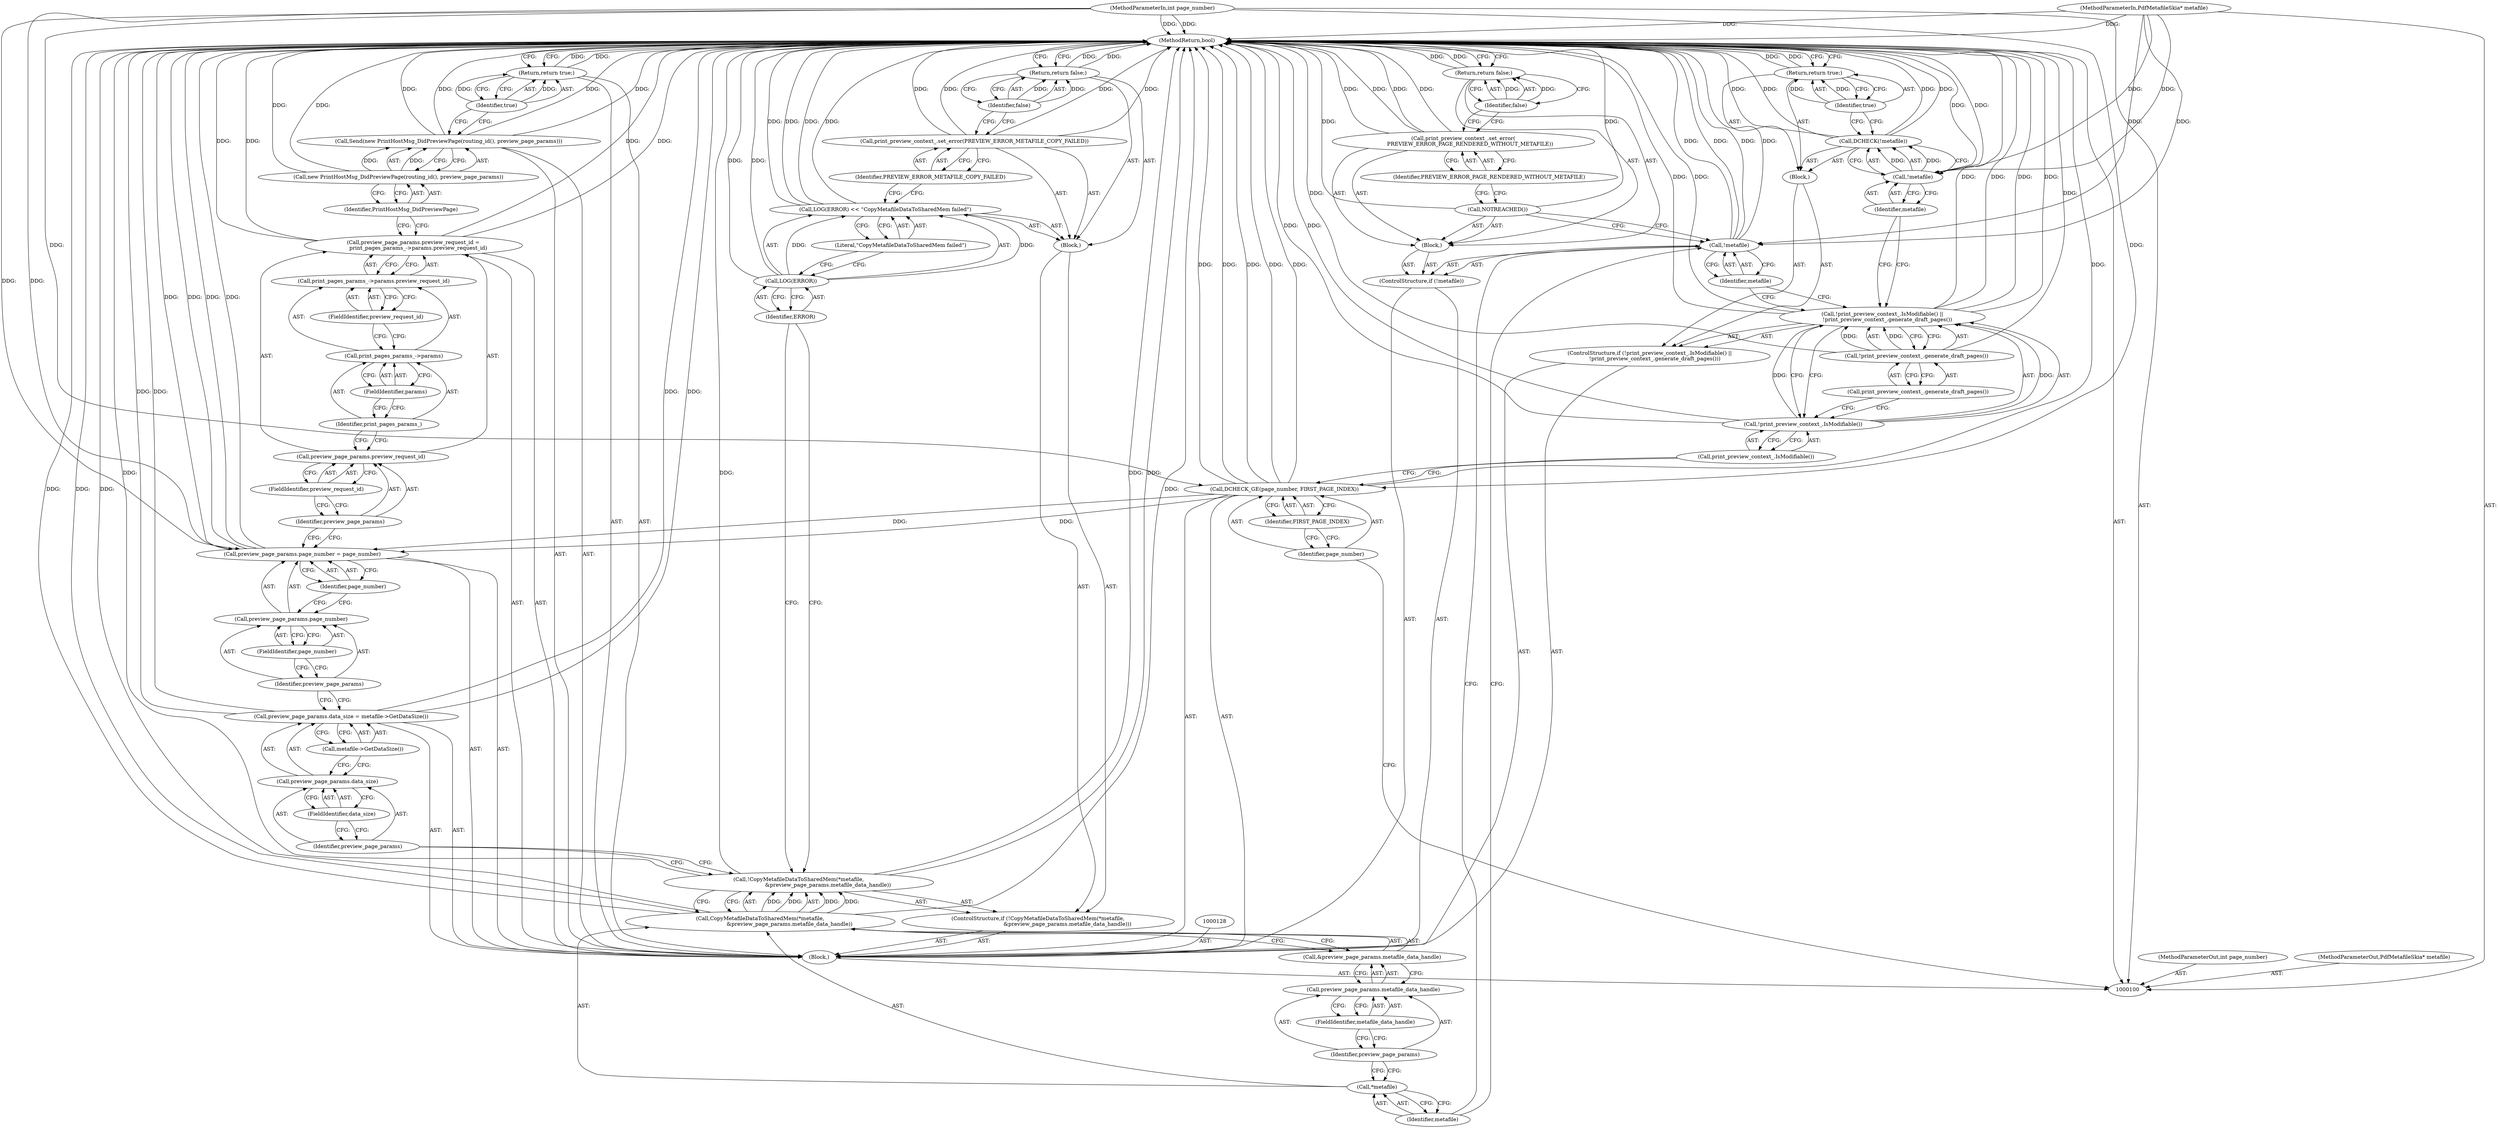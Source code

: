 digraph "1_Chrome_673ce95d481ea9368c4d4d43ac756ba1d6d9e608_2" {
"1000171" [label="(MethodReturn,bool)"];
"1000101" [label="(MethodParameterIn,int page_number)"];
"1000259" [label="(MethodParameterOut,int page_number)"];
"1000122" [label="(Block,)"];
"1000119" [label="(ControlStructure,if (!metafile))"];
"1000120" [label="(Call,!metafile)"];
"1000121" [label="(Identifier,metafile)"];
"1000123" [label="(Call,NOTREACHED())"];
"1000124" [label="(Call,print_preview_context_.set_error(\n        PREVIEW_ERROR_PAGE_RENDERED_WITHOUT_METAFILE))"];
"1000125" [label="(Identifier,PREVIEW_ERROR_PAGE_RENDERED_WITHOUT_METAFILE)"];
"1000127" [label="(Identifier,false)"];
"1000126" [label="(Return,return false;)"];
"1000129" [label="(ControlStructure,if (!CopyMetafileDataToSharedMem(*metafile,\n                                   &preview_page_params.metafile_data_handle)))"];
"1000132" [label="(Call,*metafile)"];
"1000133" [label="(Identifier,metafile)"];
"1000130" [label="(Call,!CopyMetafileDataToSharedMem(*metafile,\n                                   &preview_page_params.metafile_data_handle))"];
"1000131" [label="(Call,CopyMetafileDataToSharedMem(*metafile,\n                                   &preview_page_params.metafile_data_handle))"];
"1000102" [label="(MethodParameterIn,PdfMetafileSkia* metafile)"];
"1000260" [label="(MethodParameterOut,PdfMetafileSkia* metafile)"];
"1000103" [label="(Block,)"];
"1000134" [label="(Call,&preview_page_params.metafile_data_handle)"];
"1000135" [label="(Call,preview_page_params.metafile_data_handle)"];
"1000136" [label="(Identifier,preview_page_params)"];
"1000137" [label="(FieldIdentifier,metafile_data_handle)"];
"1000138" [label="(Block,)"];
"1000142" [label="(Literal,\"CopyMetafileDataToSharedMem failed\")"];
"1000139" [label="(Call,LOG(ERROR) << \"CopyMetafileDataToSharedMem failed\")"];
"1000140" [label="(Call,LOG(ERROR))"];
"1000141" [label="(Identifier,ERROR)"];
"1000144" [label="(Identifier,PREVIEW_ERROR_METAFILE_COPY_FAILED)"];
"1000143" [label="(Call,print_preview_context_.set_error(PREVIEW_ERROR_METAFILE_COPY_FAILED))"];
"1000146" [label="(Identifier,false)"];
"1000145" [label="(Return,return false;)"];
"1000147" [label="(Call,preview_page_params.data_size = metafile->GetDataSize())"];
"1000148" [label="(Call,preview_page_params.data_size)"];
"1000149" [label="(Identifier,preview_page_params)"];
"1000150" [label="(FieldIdentifier,data_size)"];
"1000151" [label="(Call,metafile->GetDataSize())"];
"1000152" [label="(Call,preview_page_params.page_number = page_number)"];
"1000153" [label="(Call,preview_page_params.page_number)"];
"1000154" [label="(Identifier,preview_page_params)"];
"1000155" [label="(FieldIdentifier,page_number)"];
"1000156" [label="(Identifier,page_number)"];
"1000157" [label="(Call,preview_page_params.preview_request_id =\n      print_pages_params_->params.preview_request_id)"];
"1000158" [label="(Call,preview_page_params.preview_request_id)"];
"1000159" [label="(Identifier,preview_page_params)"];
"1000160" [label="(FieldIdentifier,preview_request_id)"];
"1000164" [label="(FieldIdentifier,params)"];
"1000165" [label="(FieldIdentifier,preview_request_id)"];
"1000161" [label="(Call,print_pages_params_->params.preview_request_id)"];
"1000162" [label="(Call,print_pages_params_->params)"];
"1000163" [label="(Identifier,print_pages_params_)"];
"1000105" [label="(Identifier,page_number)"];
"1000104" [label="(Call,DCHECK_GE(page_number, FIRST_PAGE_INDEX))"];
"1000106" [label="(Identifier,FIRST_PAGE_INDEX)"];
"1000168" [label="(Identifier,PrintHostMsg_DidPreviewPage)"];
"1000166" [label="(Call,Send(new PrintHostMsg_DidPreviewPage(routing_id(), preview_page_params)))"];
"1000167" [label="(Call,new PrintHostMsg_DidPreviewPage(routing_id(), preview_page_params))"];
"1000169" [label="(Return,return true;)"];
"1000170" [label="(Identifier,true)"];
"1000107" [label="(ControlStructure,if (!print_preview_context_.IsModifiable() ||\n      !print_preview_context_.generate_draft_pages()))"];
"1000108" [label="(Call,!print_preview_context_.IsModifiable() ||\n      !print_preview_context_.generate_draft_pages())"];
"1000109" [label="(Call,!print_preview_context_.IsModifiable())"];
"1000110" [label="(Call,print_preview_context_.IsModifiable())"];
"1000113" [label="(Block,)"];
"1000111" [label="(Call,!print_preview_context_.generate_draft_pages())"];
"1000112" [label="(Call,print_preview_context_.generate_draft_pages())"];
"1000115" [label="(Call,!metafile)"];
"1000116" [label="(Identifier,metafile)"];
"1000114" [label="(Call,DCHECK(!metafile))"];
"1000118" [label="(Identifier,true)"];
"1000117" [label="(Return,return true;)"];
"1000171" -> "1000100"  [label="AST: "];
"1000171" -> "1000117"  [label="CFG: "];
"1000171" -> "1000126"  [label="CFG: "];
"1000171" -> "1000145"  [label="CFG: "];
"1000171" -> "1000169"  [label="CFG: "];
"1000145" -> "1000171"  [label="DDG: "];
"1000169" -> "1000171"  [label="DDG: "];
"1000126" -> "1000171"  [label="DDG: "];
"1000124" -> "1000171"  [label="DDG: "];
"1000124" -> "1000171"  [label="DDG: "];
"1000108" -> "1000171"  [label="DDG: "];
"1000108" -> "1000171"  [label="DDG: "];
"1000108" -> "1000171"  [label="DDG: "];
"1000147" -> "1000171"  [label="DDG: "];
"1000147" -> "1000171"  [label="DDG: "];
"1000104" -> "1000171"  [label="DDG: "];
"1000104" -> "1000171"  [label="DDG: "];
"1000104" -> "1000171"  [label="DDG: "];
"1000114" -> "1000171"  [label="DDG: "];
"1000114" -> "1000171"  [label="DDG: "];
"1000152" -> "1000171"  [label="DDG: "];
"1000152" -> "1000171"  [label="DDG: "];
"1000143" -> "1000171"  [label="DDG: "];
"1000143" -> "1000171"  [label="DDG: "];
"1000167" -> "1000171"  [label="DDG: "];
"1000130" -> "1000171"  [label="DDG: "];
"1000130" -> "1000171"  [label="DDG: "];
"1000123" -> "1000171"  [label="DDG: "];
"1000131" -> "1000171"  [label="DDG: "];
"1000131" -> "1000171"  [label="DDG: "];
"1000140" -> "1000171"  [label="DDG: "];
"1000139" -> "1000171"  [label="DDG: "];
"1000139" -> "1000171"  [label="DDG: "];
"1000166" -> "1000171"  [label="DDG: "];
"1000166" -> "1000171"  [label="DDG: "];
"1000157" -> "1000171"  [label="DDG: "];
"1000157" -> "1000171"  [label="DDG: "];
"1000120" -> "1000171"  [label="DDG: "];
"1000120" -> "1000171"  [label="DDG: "];
"1000102" -> "1000171"  [label="DDG: "];
"1000111" -> "1000171"  [label="DDG: "];
"1000101" -> "1000171"  [label="DDG: "];
"1000109" -> "1000171"  [label="DDG: "];
"1000115" -> "1000171"  [label="DDG: "];
"1000117" -> "1000171"  [label="DDG: "];
"1000101" -> "1000100"  [label="AST: "];
"1000101" -> "1000171"  [label="DDG: "];
"1000101" -> "1000104"  [label="DDG: "];
"1000101" -> "1000152"  [label="DDG: "];
"1000259" -> "1000100"  [label="AST: "];
"1000122" -> "1000119"  [label="AST: "];
"1000123" -> "1000122"  [label="AST: "];
"1000124" -> "1000122"  [label="AST: "];
"1000126" -> "1000122"  [label="AST: "];
"1000119" -> "1000103"  [label="AST: "];
"1000120" -> "1000119"  [label="AST: "];
"1000122" -> "1000119"  [label="AST: "];
"1000120" -> "1000119"  [label="AST: "];
"1000120" -> "1000121"  [label="CFG: "];
"1000121" -> "1000120"  [label="AST: "];
"1000123" -> "1000120"  [label="CFG: "];
"1000133" -> "1000120"  [label="CFG: "];
"1000120" -> "1000171"  [label="DDG: "];
"1000120" -> "1000171"  [label="DDG: "];
"1000102" -> "1000120"  [label="DDG: "];
"1000121" -> "1000120"  [label="AST: "];
"1000121" -> "1000108"  [label="CFG: "];
"1000120" -> "1000121"  [label="CFG: "];
"1000123" -> "1000122"  [label="AST: "];
"1000123" -> "1000120"  [label="CFG: "];
"1000125" -> "1000123"  [label="CFG: "];
"1000123" -> "1000171"  [label="DDG: "];
"1000124" -> "1000122"  [label="AST: "];
"1000124" -> "1000125"  [label="CFG: "];
"1000125" -> "1000124"  [label="AST: "];
"1000127" -> "1000124"  [label="CFG: "];
"1000124" -> "1000171"  [label="DDG: "];
"1000124" -> "1000171"  [label="DDG: "];
"1000125" -> "1000124"  [label="AST: "];
"1000125" -> "1000123"  [label="CFG: "];
"1000124" -> "1000125"  [label="CFG: "];
"1000127" -> "1000126"  [label="AST: "];
"1000127" -> "1000124"  [label="CFG: "];
"1000126" -> "1000127"  [label="CFG: "];
"1000127" -> "1000126"  [label="DDG: "];
"1000126" -> "1000122"  [label="AST: "];
"1000126" -> "1000127"  [label="CFG: "];
"1000127" -> "1000126"  [label="AST: "];
"1000171" -> "1000126"  [label="CFG: "];
"1000126" -> "1000171"  [label="DDG: "];
"1000127" -> "1000126"  [label="DDG: "];
"1000129" -> "1000103"  [label="AST: "];
"1000130" -> "1000129"  [label="AST: "];
"1000138" -> "1000129"  [label="AST: "];
"1000132" -> "1000131"  [label="AST: "];
"1000132" -> "1000133"  [label="CFG: "];
"1000133" -> "1000132"  [label="AST: "];
"1000136" -> "1000132"  [label="CFG: "];
"1000133" -> "1000132"  [label="AST: "];
"1000133" -> "1000120"  [label="CFG: "];
"1000132" -> "1000133"  [label="CFG: "];
"1000130" -> "1000129"  [label="AST: "];
"1000130" -> "1000131"  [label="CFG: "];
"1000131" -> "1000130"  [label="AST: "];
"1000141" -> "1000130"  [label="CFG: "];
"1000149" -> "1000130"  [label="CFG: "];
"1000130" -> "1000171"  [label="DDG: "];
"1000130" -> "1000171"  [label="DDG: "];
"1000131" -> "1000130"  [label="DDG: "];
"1000131" -> "1000130"  [label="DDG: "];
"1000131" -> "1000130"  [label="AST: "];
"1000131" -> "1000134"  [label="CFG: "];
"1000132" -> "1000131"  [label="AST: "];
"1000134" -> "1000131"  [label="AST: "];
"1000130" -> "1000131"  [label="CFG: "];
"1000131" -> "1000171"  [label="DDG: "];
"1000131" -> "1000171"  [label="DDG: "];
"1000131" -> "1000130"  [label="DDG: "];
"1000131" -> "1000130"  [label="DDG: "];
"1000102" -> "1000100"  [label="AST: "];
"1000102" -> "1000171"  [label="DDG: "];
"1000102" -> "1000115"  [label="DDG: "];
"1000102" -> "1000120"  [label="DDG: "];
"1000260" -> "1000100"  [label="AST: "];
"1000103" -> "1000100"  [label="AST: "];
"1000104" -> "1000103"  [label="AST: "];
"1000107" -> "1000103"  [label="AST: "];
"1000119" -> "1000103"  [label="AST: "];
"1000128" -> "1000103"  [label="AST: "];
"1000129" -> "1000103"  [label="AST: "];
"1000147" -> "1000103"  [label="AST: "];
"1000152" -> "1000103"  [label="AST: "];
"1000157" -> "1000103"  [label="AST: "];
"1000166" -> "1000103"  [label="AST: "];
"1000169" -> "1000103"  [label="AST: "];
"1000134" -> "1000131"  [label="AST: "];
"1000134" -> "1000135"  [label="CFG: "];
"1000135" -> "1000134"  [label="AST: "];
"1000131" -> "1000134"  [label="CFG: "];
"1000135" -> "1000134"  [label="AST: "];
"1000135" -> "1000137"  [label="CFG: "];
"1000136" -> "1000135"  [label="AST: "];
"1000137" -> "1000135"  [label="AST: "];
"1000134" -> "1000135"  [label="CFG: "];
"1000136" -> "1000135"  [label="AST: "];
"1000136" -> "1000132"  [label="CFG: "];
"1000137" -> "1000136"  [label="CFG: "];
"1000137" -> "1000135"  [label="AST: "];
"1000137" -> "1000136"  [label="CFG: "];
"1000135" -> "1000137"  [label="CFG: "];
"1000138" -> "1000129"  [label="AST: "];
"1000139" -> "1000138"  [label="AST: "];
"1000143" -> "1000138"  [label="AST: "];
"1000145" -> "1000138"  [label="AST: "];
"1000142" -> "1000139"  [label="AST: "];
"1000142" -> "1000140"  [label="CFG: "];
"1000139" -> "1000142"  [label="CFG: "];
"1000139" -> "1000138"  [label="AST: "];
"1000139" -> "1000142"  [label="CFG: "];
"1000140" -> "1000139"  [label="AST: "];
"1000142" -> "1000139"  [label="AST: "];
"1000144" -> "1000139"  [label="CFG: "];
"1000139" -> "1000171"  [label="DDG: "];
"1000139" -> "1000171"  [label="DDG: "];
"1000140" -> "1000139"  [label="DDG: "];
"1000140" -> "1000139"  [label="AST: "];
"1000140" -> "1000141"  [label="CFG: "];
"1000141" -> "1000140"  [label="AST: "];
"1000142" -> "1000140"  [label="CFG: "];
"1000140" -> "1000171"  [label="DDG: "];
"1000140" -> "1000139"  [label="DDG: "];
"1000141" -> "1000140"  [label="AST: "];
"1000141" -> "1000130"  [label="CFG: "];
"1000140" -> "1000141"  [label="CFG: "];
"1000144" -> "1000143"  [label="AST: "];
"1000144" -> "1000139"  [label="CFG: "];
"1000143" -> "1000144"  [label="CFG: "];
"1000143" -> "1000138"  [label="AST: "];
"1000143" -> "1000144"  [label="CFG: "];
"1000144" -> "1000143"  [label="AST: "];
"1000146" -> "1000143"  [label="CFG: "];
"1000143" -> "1000171"  [label="DDG: "];
"1000143" -> "1000171"  [label="DDG: "];
"1000146" -> "1000145"  [label="AST: "];
"1000146" -> "1000143"  [label="CFG: "];
"1000145" -> "1000146"  [label="CFG: "];
"1000146" -> "1000145"  [label="DDG: "];
"1000145" -> "1000138"  [label="AST: "];
"1000145" -> "1000146"  [label="CFG: "];
"1000146" -> "1000145"  [label="AST: "];
"1000171" -> "1000145"  [label="CFG: "];
"1000145" -> "1000171"  [label="DDG: "];
"1000146" -> "1000145"  [label="DDG: "];
"1000147" -> "1000103"  [label="AST: "];
"1000147" -> "1000151"  [label="CFG: "];
"1000148" -> "1000147"  [label="AST: "];
"1000151" -> "1000147"  [label="AST: "];
"1000154" -> "1000147"  [label="CFG: "];
"1000147" -> "1000171"  [label="DDG: "];
"1000147" -> "1000171"  [label="DDG: "];
"1000148" -> "1000147"  [label="AST: "];
"1000148" -> "1000150"  [label="CFG: "];
"1000149" -> "1000148"  [label="AST: "];
"1000150" -> "1000148"  [label="AST: "];
"1000151" -> "1000148"  [label="CFG: "];
"1000149" -> "1000148"  [label="AST: "];
"1000149" -> "1000130"  [label="CFG: "];
"1000150" -> "1000149"  [label="CFG: "];
"1000150" -> "1000148"  [label="AST: "];
"1000150" -> "1000149"  [label="CFG: "];
"1000148" -> "1000150"  [label="CFG: "];
"1000151" -> "1000147"  [label="AST: "];
"1000151" -> "1000148"  [label="CFG: "];
"1000147" -> "1000151"  [label="CFG: "];
"1000152" -> "1000103"  [label="AST: "];
"1000152" -> "1000156"  [label="CFG: "];
"1000153" -> "1000152"  [label="AST: "];
"1000156" -> "1000152"  [label="AST: "];
"1000159" -> "1000152"  [label="CFG: "];
"1000152" -> "1000171"  [label="DDG: "];
"1000152" -> "1000171"  [label="DDG: "];
"1000104" -> "1000152"  [label="DDG: "];
"1000101" -> "1000152"  [label="DDG: "];
"1000153" -> "1000152"  [label="AST: "];
"1000153" -> "1000155"  [label="CFG: "];
"1000154" -> "1000153"  [label="AST: "];
"1000155" -> "1000153"  [label="AST: "];
"1000156" -> "1000153"  [label="CFG: "];
"1000154" -> "1000153"  [label="AST: "];
"1000154" -> "1000147"  [label="CFG: "];
"1000155" -> "1000154"  [label="CFG: "];
"1000155" -> "1000153"  [label="AST: "];
"1000155" -> "1000154"  [label="CFG: "];
"1000153" -> "1000155"  [label="CFG: "];
"1000156" -> "1000152"  [label="AST: "];
"1000156" -> "1000153"  [label="CFG: "];
"1000152" -> "1000156"  [label="CFG: "];
"1000157" -> "1000103"  [label="AST: "];
"1000157" -> "1000161"  [label="CFG: "];
"1000158" -> "1000157"  [label="AST: "];
"1000161" -> "1000157"  [label="AST: "];
"1000168" -> "1000157"  [label="CFG: "];
"1000157" -> "1000171"  [label="DDG: "];
"1000157" -> "1000171"  [label="DDG: "];
"1000158" -> "1000157"  [label="AST: "];
"1000158" -> "1000160"  [label="CFG: "];
"1000159" -> "1000158"  [label="AST: "];
"1000160" -> "1000158"  [label="AST: "];
"1000163" -> "1000158"  [label="CFG: "];
"1000159" -> "1000158"  [label="AST: "];
"1000159" -> "1000152"  [label="CFG: "];
"1000160" -> "1000159"  [label="CFG: "];
"1000160" -> "1000158"  [label="AST: "];
"1000160" -> "1000159"  [label="CFG: "];
"1000158" -> "1000160"  [label="CFG: "];
"1000164" -> "1000162"  [label="AST: "];
"1000164" -> "1000163"  [label="CFG: "];
"1000162" -> "1000164"  [label="CFG: "];
"1000165" -> "1000161"  [label="AST: "];
"1000165" -> "1000162"  [label="CFG: "];
"1000161" -> "1000165"  [label="CFG: "];
"1000161" -> "1000157"  [label="AST: "];
"1000161" -> "1000165"  [label="CFG: "];
"1000162" -> "1000161"  [label="AST: "];
"1000165" -> "1000161"  [label="AST: "];
"1000157" -> "1000161"  [label="CFG: "];
"1000162" -> "1000161"  [label="AST: "];
"1000162" -> "1000164"  [label="CFG: "];
"1000163" -> "1000162"  [label="AST: "];
"1000164" -> "1000162"  [label="AST: "];
"1000165" -> "1000162"  [label="CFG: "];
"1000163" -> "1000162"  [label="AST: "];
"1000163" -> "1000158"  [label="CFG: "];
"1000164" -> "1000163"  [label="CFG: "];
"1000105" -> "1000104"  [label="AST: "];
"1000105" -> "1000100"  [label="CFG: "];
"1000106" -> "1000105"  [label="CFG: "];
"1000104" -> "1000103"  [label="AST: "];
"1000104" -> "1000106"  [label="CFG: "];
"1000105" -> "1000104"  [label="AST: "];
"1000106" -> "1000104"  [label="AST: "];
"1000110" -> "1000104"  [label="CFG: "];
"1000104" -> "1000171"  [label="DDG: "];
"1000104" -> "1000171"  [label="DDG: "];
"1000104" -> "1000171"  [label="DDG: "];
"1000101" -> "1000104"  [label="DDG: "];
"1000104" -> "1000152"  [label="DDG: "];
"1000106" -> "1000104"  [label="AST: "];
"1000106" -> "1000105"  [label="CFG: "];
"1000104" -> "1000106"  [label="CFG: "];
"1000168" -> "1000167"  [label="AST: "];
"1000168" -> "1000157"  [label="CFG: "];
"1000167" -> "1000168"  [label="CFG: "];
"1000166" -> "1000103"  [label="AST: "];
"1000166" -> "1000167"  [label="CFG: "];
"1000167" -> "1000166"  [label="AST: "];
"1000170" -> "1000166"  [label="CFG: "];
"1000166" -> "1000171"  [label="DDG: "];
"1000166" -> "1000171"  [label="DDG: "];
"1000167" -> "1000166"  [label="DDG: "];
"1000167" -> "1000166"  [label="AST: "];
"1000167" -> "1000168"  [label="CFG: "];
"1000168" -> "1000167"  [label="AST: "];
"1000166" -> "1000167"  [label="CFG: "];
"1000167" -> "1000171"  [label="DDG: "];
"1000167" -> "1000166"  [label="DDG: "];
"1000169" -> "1000103"  [label="AST: "];
"1000169" -> "1000170"  [label="CFG: "];
"1000170" -> "1000169"  [label="AST: "];
"1000171" -> "1000169"  [label="CFG: "];
"1000169" -> "1000171"  [label="DDG: "];
"1000170" -> "1000169"  [label="DDG: "];
"1000170" -> "1000169"  [label="AST: "];
"1000170" -> "1000166"  [label="CFG: "];
"1000169" -> "1000170"  [label="CFG: "];
"1000170" -> "1000169"  [label="DDG: "];
"1000107" -> "1000103"  [label="AST: "];
"1000108" -> "1000107"  [label="AST: "];
"1000113" -> "1000107"  [label="AST: "];
"1000108" -> "1000107"  [label="AST: "];
"1000108" -> "1000109"  [label="CFG: "];
"1000108" -> "1000111"  [label="CFG: "];
"1000109" -> "1000108"  [label="AST: "];
"1000111" -> "1000108"  [label="AST: "];
"1000116" -> "1000108"  [label="CFG: "];
"1000121" -> "1000108"  [label="CFG: "];
"1000108" -> "1000171"  [label="DDG: "];
"1000108" -> "1000171"  [label="DDG: "];
"1000108" -> "1000171"  [label="DDG: "];
"1000109" -> "1000108"  [label="DDG: "];
"1000111" -> "1000108"  [label="DDG: "];
"1000109" -> "1000108"  [label="AST: "];
"1000109" -> "1000110"  [label="CFG: "];
"1000110" -> "1000109"  [label="AST: "];
"1000112" -> "1000109"  [label="CFG: "];
"1000108" -> "1000109"  [label="CFG: "];
"1000109" -> "1000171"  [label="DDG: "];
"1000109" -> "1000108"  [label="DDG: "];
"1000110" -> "1000109"  [label="AST: "];
"1000110" -> "1000104"  [label="CFG: "];
"1000109" -> "1000110"  [label="CFG: "];
"1000113" -> "1000107"  [label="AST: "];
"1000114" -> "1000113"  [label="AST: "];
"1000117" -> "1000113"  [label="AST: "];
"1000111" -> "1000108"  [label="AST: "];
"1000111" -> "1000112"  [label="CFG: "];
"1000112" -> "1000111"  [label="AST: "];
"1000108" -> "1000111"  [label="CFG: "];
"1000111" -> "1000171"  [label="DDG: "];
"1000111" -> "1000108"  [label="DDG: "];
"1000112" -> "1000111"  [label="AST: "];
"1000112" -> "1000109"  [label="CFG: "];
"1000111" -> "1000112"  [label="CFG: "];
"1000115" -> "1000114"  [label="AST: "];
"1000115" -> "1000116"  [label="CFG: "];
"1000116" -> "1000115"  [label="AST: "];
"1000114" -> "1000115"  [label="CFG: "];
"1000115" -> "1000171"  [label="DDG: "];
"1000115" -> "1000114"  [label="DDG: "];
"1000102" -> "1000115"  [label="DDG: "];
"1000116" -> "1000115"  [label="AST: "];
"1000116" -> "1000108"  [label="CFG: "];
"1000115" -> "1000116"  [label="CFG: "];
"1000114" -> "1000113"  [label="AST: "];
"1000114" -> "1000115"  [label="CFG: "];
"1000115" -> "1000114"  [label="AST: "];
"1000118" -> "1000114"  [label="CFG: "];
"1000114" -> "1000171"  [label="DDG: "];
"1000114" -> "1000171"  [label="DDG: "];
"1000115" -> "1000114"  [label="DDG: "];
"1000118" -> "1000117"  [label="AST: "];
"1000118" -> "1000114"  [label="CFG: "];
"1000117" -> "1000118"  [label="CFG: "];
"1000118" -> "1000117"  [label="DDG: "];
"1000117" -> "1000113"  [label="AST: "];
"1000117" -> "1000118"  [label="CFG: "];
"1000118" -> "1000117"  [label="AST: "];
"1000171" -> "1000117"  [label="CFG: "];
"1000117" -> "1000171"  [label="DDG: "];
"1000118" -> "1000117"  [label="DDG: "];
}
